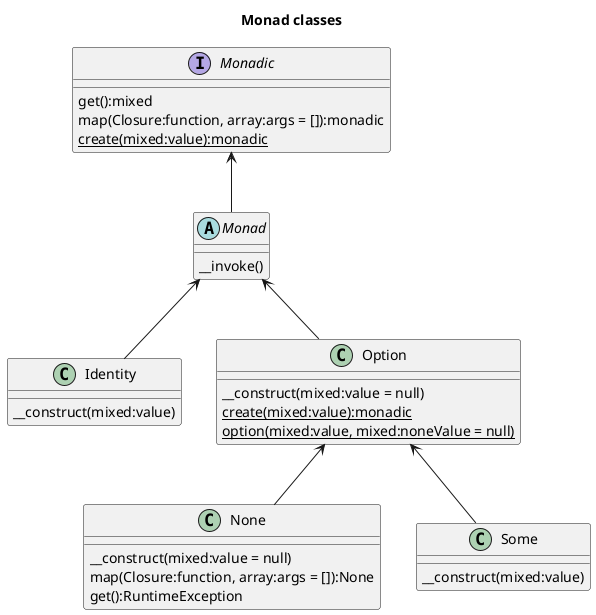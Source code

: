 @startuml
title Monad classes

interface Monadic {
    get():mixed
    map(Closure:function, array:args = []):monadic
    {static} create(mixed:value):monadic
}

abstract class Monad {
    __invoke()
}

class Identity {
    __construct(mixed:value)
}

class Option {
    __construct(mixed:value = null)
    {static} create(mixed:value):monadic
    {static} option(mixed:value, mixed:noneValue = null)
}

class None {
    __construct(mixed:value = null)
    map(Closure:function, array:args = []):None
    get():RuntimeException
}

class Some {
    __construct(mixed:value)
}

Monadic <-- Monad
Monad <-- Identity
Monad <-- Option
Option <-- None
Option <-- Some
@enduml